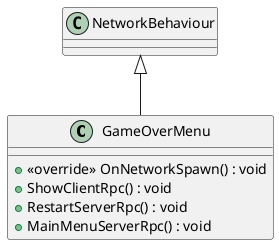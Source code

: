 @startuml
class GameOverMenu {
    + <<override>> OnNetworkSpawn() : void
    + ShowClientRpc() : void
    + RestartServerRpc() : void
    + MainMenuServerRpc() : void
}
NetworkBehaviour <|-- GameOverMenu
@enduml
